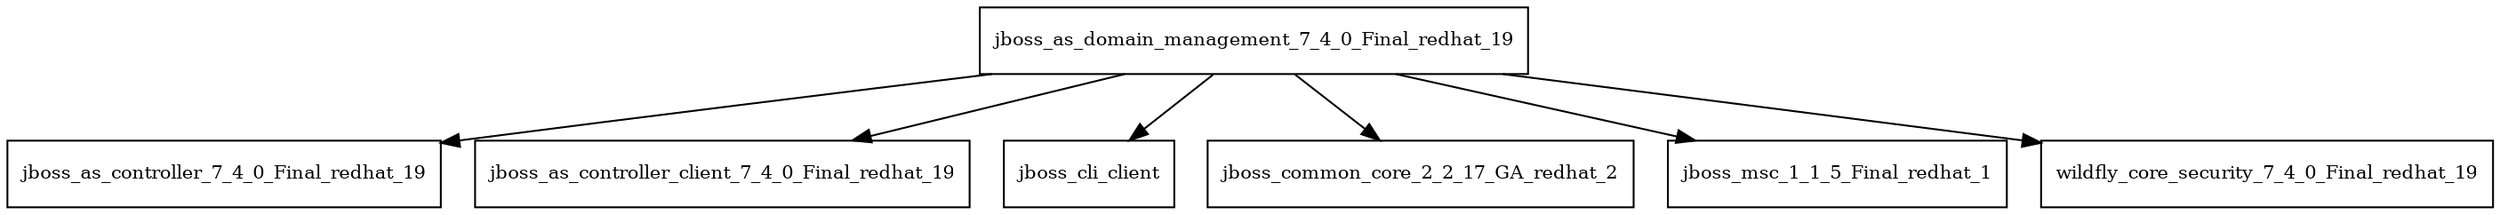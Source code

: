 digraph jboss_as_domain_management_7_4_0_Final_redhat_19_dependencies {
  node [shape = box, fontsize=10.0];
  jboss_as_domain_management_7_4_0_Final_redhat_19 -> jboss_as_controller_7_4_0_Final_redhat_19;
  jboss_as_domain_management_7_4_0_Final_redhat_19 -> jboss_as_controller_client_7_4_0_Final_redhat_19;
  jboss_as_domain_management_7_4_0_Final_redhat_19 -> jboss_cli_client;
  jboss_as_domain_management_7_4_0_Final_redhat_19 -> jboss_common_core_2_2_17_GA_redhat_2;
  jboss_as_domain_management_7_4_0_Final_redhat_19 -> jboss_msc_1_1_5_Final_redhat_1;
  jboss_as_domain_management_7_4_0_Final_redhat_19 -> wildfly_core_security_7_4_0_Final_redhat_19;
}
